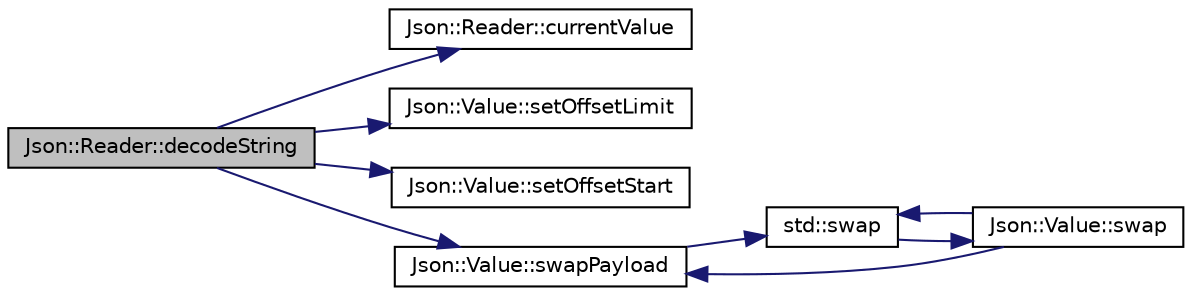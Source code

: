 digraph "Json::Reader::decodeString"
{
 // LATEX_PDF_SIZE
  edge [fontname="Helvetica",fontsize="10",labelfontname="Helvetica",labelfontsize="10"];
  node [fontname="Helvetica",fontsize="10",shape=record];
  rankdir="LR";
  Node1 [label="Json::Reader::decodeString",height=0.2,width=0.4,color="black", fillcolor="grey75", style="filled", fontcolor="black",tooltip=" "];
  Node1 -> Node2 [color="midnightblue",fontsize="10",style="solid",fontname="Helvetica"];
  Node2 [label="Json::Reader::currentValue",height=0.2,width=0.4,color="black", fillcolor="white", style="filled",URL="$class_json_1_1_reader.html#a85597f763fb0148a17359b6dfc6f7326",tooltip=" "];
  Node1 -> Node3 [color="midnightblue",fontsize="10",style="solid",fontname="Helvetica"];
  Node3 [label="Json::Value::setOffsetLimit",height=0.2,width=0.4,color="black", fillcolor="white", style="filled",URL="$class_json_1_1_value.html#a5e4f5853fec138150c5df6004a8c2bcf",tooltip=" "];
  Node1 -> Node4 [color="midnightblue",fontsize="10",style="solid",fontname="Helvetica"];
  Node4 [label="Json::Value::setOffsetStart",height=0.2,width=0.4,color="black", fillcolor="white", style="filled",URL="$class_json_1_1_value.html#a92e32ea0f4f8a15853a3cf0beac9feb9",tooltip=" "];
  Node1 -> Node5 [color="midnightblue",fontsize="10",style="solid",fontname="Helvetica"];
  Node5 [label="Json::Value::swapPayload",height=0.2,width=0.4,color="black", fillcolor="white", style="filled",URL="$class_json_1_1_value.html#a5263476047f20e2fc6de470e4de34fe5",tooltip="Swap values but leave comments and source offsets in place."];
  Node5 -> Node6 [color="midnightblue",fontsize="10",style="solid",fontname="Helvetica"];
  Node6 [label="std::swap",height=0.2,width=0.4,color="black", fillcolor="white", style="filled",URL="$namespacestd.html#a22cc6fcbbb1f2f705c7888b615e43582",tooltip="Specialize std::swap() for Json::Value."];
  Node6 -> Node7 [color="midnightblue",fontsize="10",style="solid",fontname="Helvetica"];
  Node7 [label="Json::Value::swap",height=0.2,width=0.4,color="black", fillcolor="white", style="filled",URL="$class_json_1_1_value.html#aab841120d78e296e1bc06a373345e822",tooltip="Swap everything."];
  Node7 -> Node6 [color="midnightblue",fontsize="10",style="solid",fontname="Helvetica"];
  Node7 -> Node5 [color="midnightblue",fontsize="10",style="solid",fontname="Helvetica"];
}
